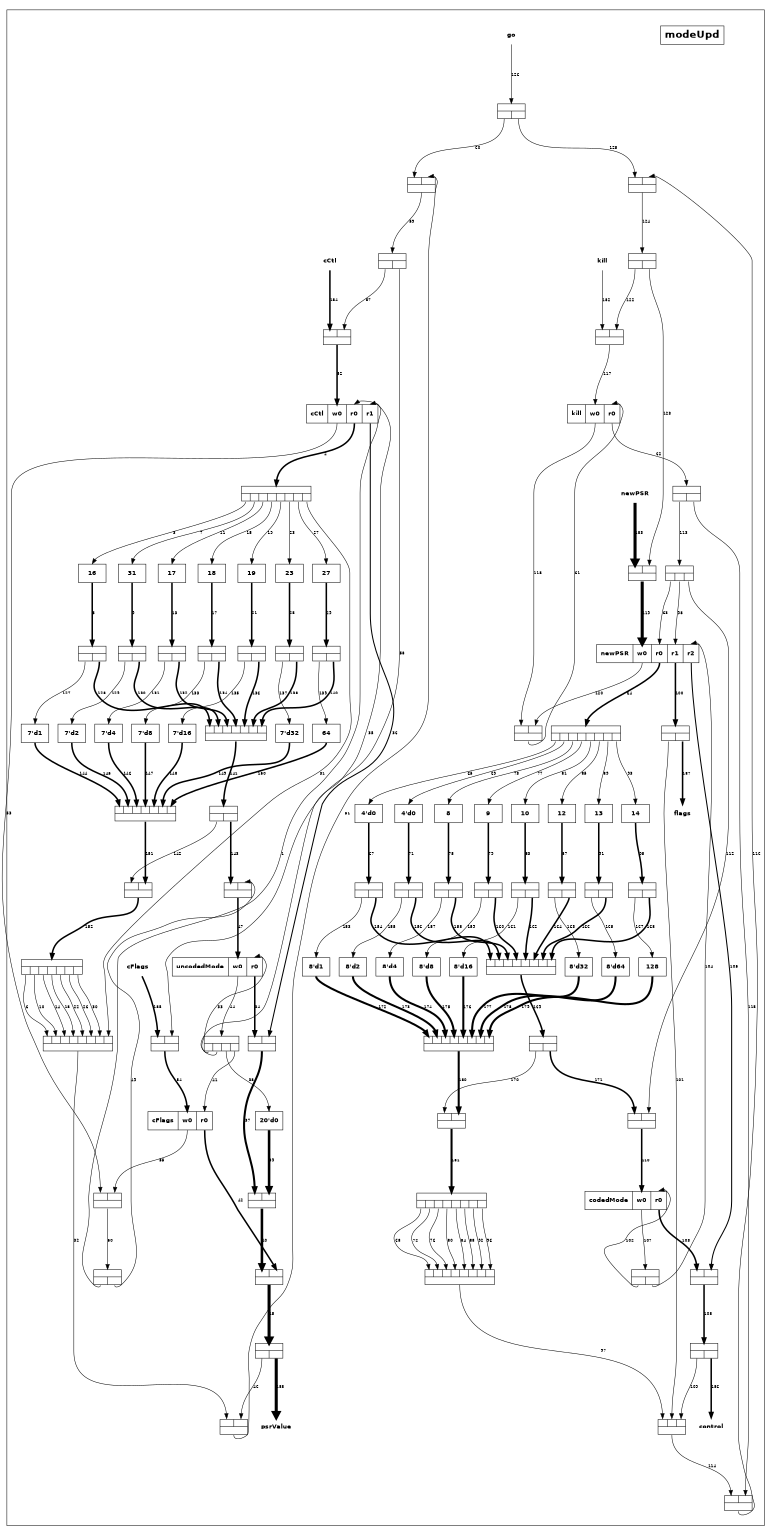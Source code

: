 digraph modeUpd {
  outputorder="edgesfirst";
  size="7.086614173228347,10.236220472440946";
  ratio="2.0"
  subgraph cluster_modeUpd {
    edge [fontsize="8", fontname="Helvetica", labelfontname="Helvetica", labelfontsize="8", arrowhead="normal"];
    node [fontsize="12", fontname="Helvetica-Bold", shape="box"];
    title [label="modeUpd", fontsize="20"];
    port0 [portref="0", label="go", style="bold", shape="none"];
    port1 [portref="1", label="kill", style="bold", shape="none"];
    port2 [portref="2", label="newPSR", style="bold", shape="none"];
    port3 [portref="3", label="cCtl", style="bold", shape="none"];
    port4 [portref="4", label="cFlags", style="bold", shape="none"];
    port5 [portref="5", label="control", style="bold", shape="none"];
    port6 [portref="6", label="flags", style="bold", shape="none"];
    port7 [portref="7", label="psrValue", style="bold", shape="none"];
    comp1 [compref="1", label="16", nojustify="true", shape="record"];
    comp3 [compref="3", label="31", nojustify="true", shape="record"];
    comp5 [compref="5", label="17", nojustify="true", shape="record"];
    comp7 [compref="7", label="18", nojustify="true", shape="record"];
    comp9 [compref="9", label="19", nojustify="true", shape="record"];
    comp11 [compref="11", label="23", nojustify="true", shape="record"];
    comp13 [compref="13", label="27", nojustify="true", shape="record"];
    comp15 [compref="15", label="{{<i>}|{<o0>|<o1>|<o2>|<o3>|<o4>|<o5>|<o6>|<o7>}}", height="0.4", fontsize="2", nojustify="true", shape="record"];
    comp16 [compref="16", label="{{<i0>|<i1>|<i2>|<i3>|<i4>|<i5>|<i6>|<i7>}|{<o>}}", height="0.4", fontsize="2", nojustify="true", shape="record"];
    comp17 [compref="17", label="{{<i0>|<i1>}|{<o>}}", height="0.4", fontsize="2", nojustify="true", shape="record"];
    comp18 [compref="18", label="20'd0", nojustify="true", shape="record"];
    comp19 [compref="19", label="{{<i0>|<i1>}|{<o>}}", height="0.4", fontsize="2", nojustify="true", shape="record"];
    comp20 [compref="20", label="{{<i0>|<i1>}|{<o>}}", height="0.4", fontsize="2", nojustify="true", shape="record"];
    comp21 [compref="21", label="{{<i>}|{<o0>|<o1>|<o2>|<o3>}}", height="0.4", fontsize="2", nojustify="true", shape="record"];
    comp23 [compref="23", label="uncodedMode|<w0>w0|<r0>r0", shape="record"];
    comp25 [compref="25", label="{{<i>}|{<o0>|<o1>}}", height="0.4", fontsize="2", nojustify="true", shape="record"];
    comp26 [compref="26", label="{{<i0>|<i1>}|{<o>}}", height="0.4", fontsize="2", nojustify="true", shape="record"];
    comp27 [compref="27", label="cCtl|<w0>w0|<r0>r0|<r1>r1", shape="record"];
    comp28 [compref="28", label="cFlags|<w0>w0|<r0>r0", shape="record"];
    comp29 [compref="29", label="{{<i0>|<i1>}|{<o>}}", height="0.4", fontsize="2", nojustify="true", shape="record"];
    comp30 [compref="30", label="{{<i>}|{<o0>|<o1>}}", height="0.4", fontsize="2", nojustify="true", shape="record"];
    comp32 [compref="32", label="{{<i0>|<i1>}|{<o>}}", height="0.4", fontsize="2", nojustify="true", shape="record"];
    comp33 [compref="33", label="4'd0", nojustify="true", shape="record"];
    comp35 [compref="35", label="4'd0", nojustify="true", shape="record"];
    comp37 [compref="37", label="8", nojustify="true", shape="record"];
    comp39 [compref="39", label="9", nojustify="true", shape="record"];
    comp41 [compref="41", label="10", nojustify="true", shape="record"];
    comp43 [compref="43", label="12", nojustify="true", shape="record"];
    comp45 [compref="45", label="13", nojustify="true", shape="record"];
    comp47 [compref="47", label="14", nojustify="true", shape="record"];
    comp49 [compref="49", label="{{<i>}|{<o0>|<o1>|<o2>|<o3>|<o4>|<o5>|<o6>|<o7>}}", height="0.4", fontsize="2", nojustify="true", shape="record"];
    comp50 [compref="50", label="{{<i0>|<i1>|<i2>|<i3>|<i4>|<i5>|<i6>|<i7>}|{<o>}}", height="0.4", fontsize="2", nojustify="true", shape="record"];
    comp52 [compref="52", label="{{<i0>|<i1>}|{<o>}}", height="0.4", fontsize="2", nojustify="true", shape="record"];
    comp53 [compref="53", label="{{<i>}|{<o0>|<o1>}}", height="0.4", fontsize="2", nojustify="true", shape="record"];
    comp55 [compref="55", label="codedMode|<w0>w0|<r0>r0", shape="record"];
    comp57 [compref="57", label="{{<i>}|{<o0>|<o1>|<o2>}}", height="0.4", fontsize="2", nojustify="true", shape="record"];
    comp58 [compref="58", label="{{<i0>|<i1>|<i2>}|{<o>}}", height="0.4", fontsize="2", nojustify="true", shape="record"];
    comp59 [compref="59", label="{{<i>}|{<o0>|<o1>}}", height="0.4", fontsize="2", nojustify="true", shape="record"];
    comp60 [compref="60", label="{{<i0>|<i1>}|{<o>}}", height="0.4", fontsize="2", nojustify="true", shape="record"];
    comp61 [compref="61", label="kill|<w0>w0|<r0>r0", shape="record"];
    comp62 [compref="62", label="newPSR|<w0>w0|<r0>r0|<r1>r1|<r2>r2", shape="record"];
    comp63 [compref="63", label="{{<i0>|<i1>}|{<o>}}", height="0.4", fontsize="2", nojustify="true", shape="record"];
    comp64 [compref="64", label="{{<i>}|{<o0>|<o1>}}", height="0.4", fontsize="2", nojustify="true", shape="record"];
    comp66 [compref="66", label="{{<i0>|<i1>}|{<o>}}", height="0.4", fontsize="2", nojustify="true", shape="record"];
    comp67 [compref="67", label="{{<i>}|{<o0>|<o1>}}", height="0.4", fontsize="2", nojustify="true", shape="record"];
    comp68 [compref="68", label="{{<i>}|{<o0>|<o1>}}", height="0.4", fontsize="2", nojustify="true", shape="record"];
    comp69 [compref="69", label="{{<i>}|{<o0>|<o1>}}", height="0.4", fontsize="2", nojustify="true", shape="record"];
    comp70 [compref="70", label="{{<i>}|{<o0>|<o1>}}", height="0.4", fontsize="2", nojustify="true", shape="record"];
    comp71 [compref="71", label="{{<i>}|{<o0>|<o1>}}", height="0.4", fontsize="2", nojustify="true", shape="record"];
    comp72 [compref="72", label="{{<i>}|{<o0>|<o1>}}", height="0.4", fontsize="2", nojustify="true", shape="record"];
    comp73 [compref="73", label="{{<i>}|{<o0>|<o1>}}", height="0.4", fontsize="2", nojustify="true", shape="record"];
    comp74 [compref="74", label="{{<i>}|{<o0>|<o1>}}", height="0.4", fontsize="2", nojustify="true", shape="record"];
    comp75 [compref="75", label="{{<i0>|<i1>|<i2>|<i3>|<i4>|<i5>|<i6>}|{<o>}}", height="0.4", fontsize="2", nojustify="true", shape="record"];
    comp76 [compref="76", label="{{<i>}|{<o0>|<o1>}}", height="0.4", fontsize="2", nojustify="true", shape="record"];
    comp77 [compref="77", label="7'd1", nojustify="true", shape="record"];
    comp78 [compref="78", label="7'd2", nojustify="true", shape="record"];
    comp79 [compref="79", label="7'd4", nojustify="true", shape="record"];
    comp80 [compref="80", label="7'd8", nojustify="true", shape="record"];
    comp81 [compref="81", label="7'd16", nojustify="true", shape="record"];
    comp82 [compref="82", label="7'd32", nojustify="true", shape="record"];
    comp83 [compref="83", label="64", nojustify="true", shape="record"];
    comp84 [compref="84", label="{{<i0>|<i1>|<i2>|<i3>|<i4>|<i5>|<i6>}|{<o>}}", height="0.4", fontsize="2", nojustify="true", shape="record"];
    comp85 [compref="85", label="{{<i0>|<i1>}|{<o>}}", height="0.4", fontsize="2", nojustify="true", shape="record"];
    comp86 [compref="86", label="{{<i>}|{<o0>|<o1>|<o2>|<o3>|<o4>|<o5>|<o6>}}", height="0.4", fontsize="2", nojustify="true", shape="record"];
    comp87 [compref="87", label="{{<i0>|<i1>}|{<o>}}", height="0.4", fontsize="2", nojustify="true", shape="record"];
    comp88 [compref="88", label="{{<i>}|{<o0>|<o1>}}", height="0.4", fontsize="2", nojustify="true", shape="record"];
    comp89 [compref="89", label="{{<i>}|{<o0>|<o1>}}", height="0.4", fontsize="2", nojustify="true", shape="record"];
    comp90 [compref="90", label="{{<i>}|{<o0>|<o1>}}", height="0.4", fontsize="2", nojustify="true", shape="record"];
    comp91 [compref="91", label="{{<i>}|{<o0>|<o1>}}", height="0.4", fontsize="2", nojustify="true", shape="record"];
    comp92 [compref="92", label="{{<i>}|{<o0>|<o1>}}", height="0.4", fontsize="2", nojustify="true", shape="record"];
    comp93 [compref="93", label="{{<i>}|{<o0>|<o1>}}", height="0.4", fontsize="2", nojustify="true", shape="record"];
    comp94 [compref="94", label="{{<i>}|{<o0>|<o1>}}", height="0.4", fontsize="2", nojustify="true", shape="record"];
    comp95 [compref="95", label="{{<i>}|{<o0>|<o1>}}", height="0.4", fontsize="2", nojustify="true", shape="record"];
    comp96 [compref="96", label="{{<i0>|<i1>|<i2>|<i3>|<i4>|<i5>|<i6>|<i7>}|{<o>}}", height="0.4", fontsize="2", nojustify="true", shape="record"];
    comp97 [compref="97", label="{{<i>}|{<o0>|<o1>}}", height="0.4", fontsize="2", nojustify="true", shape="record"];
    comp98 [compref="98", label="8'd1", nojustify="true", shape="record"];
    comp99 [compref="99", label="8'd2", nojustify="true", shape="record"];
    comp100 [compref="100", label="8'd4", nojustify="true", shape="record"];
    comp101 [compref="101", label="8'd8", nojustify="true", shape="record"];
    comp102 [compref="102", label="8'd16", nojustify="true", shape="record"];
    comp103 [compref="103", label="8'd32", nojustify="true", shape="record"];
    comp104 [compref="104", label="8'd64", nojustify="true", shape="record"];
    comp105 [compref="105", label="128", nojustify="true", shape="record"];
    comp106 [compref="106", label="{{<i0>|<i1>|<i2>|<i3>|<i4>|<i5>|<i6>|<i7>}|{<o>}}", height="0.4", fontsize="2", nojustify="true", shape="record"];
    comp107 [compref="107", label="{{<i0>|<i1>}|{<o>}}", height="0.4", fontsize="2", nojustify="true", shape="record"];
    comp108 [compref="108", label="{{<i>}|{<o0>|<o1>|<o2>|<o3>|<o4>|<o5>|<o6>|<o7>}}", height="0.4", fontsize="2", nojustify="true", shape="record"];
    comp109 [compref="109", label="{{<i0>|<i1>}|{<o>}}", height="0.4", fontsize="2", nojustify="true", shape="record"];
    comp110 [compref="110", label="{{<i0>|<i1>}|{<o>}}", height="0.4", fontsize="2", nojustify="true", shape="record"];
    comp111 [compref="111", label="{{<i0>|<i1>}|{<o>}}", height="0.4", fontsize="2", nojustify="true", shape="record"];
    comp112 [compref="112", label="{{<i0>|<i1>}|{<o>}}", height="0.4", fontsize="2", nojustify="true", shape="record"];
    comp113 [compref="113", label="{{<i0>|<i1>}|{<o>}}", height="0.4", fontsize="2", nojustify="true", shape="record"];
    comp114 [compref="114", label="{{<i>}|{<o0>|<o1>}}", height="0.4", fontsize="2", nojustify="true", shape="record"];
    comp115 [compref="115", label="{{<i>}|{<o0>|<o1>}}", height="0.4", fontsize="2", nojustify="true", shape="record"];
    comp116 [compref="116", label="{{<i>}|{<o0>|<o1>}}", height="0.4", fontsize="2", nojustify="true", shape="record"]
    comp25:o0:s -> comp27:r0:n [linkref="1", label="1", penwidth="1", weight="1"];
    comp27:r0:s -> comp15:i:n [linkref="2", label="2", penwidth="3", weight="3"];
    comp15:o0:s -> comp1:n [linkref="3", label="3", penwidth="1", weight="1"];
    comp1:s -> comp68:i:n [linkref="5", label="5", penwidth="3", weight="3"];
    comp86:o0:s -> comp16:i0:n [linkref="6", label="6", penwidth="1", weight="1"];
    comp15:o1:s -> comp3:n [linkref="7", label="7", penwidth="1", weight="1"];
    comp3:s -> comp69:i:n [linkref="9", label="9", penwidth="3", weight="3"];
    comp86:o1:s -> comp16:i1:n [linkref="10", label="10", penwidth="1", weight="1"];
    comp15:o2:s -> comp5:n [linkref="11", label="11", penwidth="1", weight="1"];
    comp5:s -> comp70:i:n [linkref="13", label="13", penwidth="3", weight="3"];
    comp86:o2:s -> comp16:i2:n [linkref="14", label="14", penwidth="1", weight="1"];
    comp15:o3:s -> comp7:n [linkref="15", label="15", penwidth="1", weight="1"];
    comp7:s -> comp71:i:n [linkref="17", label="17", penwidth="3", weight="3"];
    comp86:o3:s -> comp16:i3:n [linkref="18", label="18", penwidth="1", weight="1"];
    comp15:o4:s -> comp9:n [linkref="19", label="19", penwidth="1", weight="1"];
    comp9:s -> comp72:i:n [linkref="21", label="21", penwidth="3", weight="3"];
    comp86:o4:s -> comp16:i4:n [linkref="22", label="22", penwidth="1", weight="1"];
    comp15:o5:s -> comp11:n [linkref="23", label="23", penwidth="1", weight="1"];
    comp11:s -> comp73:i:n [linkref="25", label="25", penwidth="3", weight="3"];
    comp86:o5:s -> comp16:i5:n [linkref="26", label="26", penwidth="1", weight="1"];
    comp15:o6:s -> comp13:n [linkref="27", label="27", penwidth="1", weight="1"];
    comp13:s -> comp74:i:n [linkref="29", label="29", penwidth="3", weight="3"];
    comp86:o6:s -> comp16:i6:n [linkref="30", label="30", penwidth="1", weight="1"];
    comp15:o7:s -> comp16:i7:n [linkref="31", label="31", penwidth="1", weight="1"];
    comp16:o:s -> comp26:i0:n [linkref="32", label="32", penwidth="1", weight="1"];
    comp21:o0:s -> comp23:r0:n [linkref="33", label="33", penwidth="1", weight="1"];
    comp23:r0:s -> comp17:i0:n [linkref="34", label="34", penwidth="3", weight="3"];
    comp21:o1:s -> comp27:r1:n [linkref="35", label="35", penwidth="1", weight="1"];
    comp27:r1:s -> comp17:i1:n [linkref="36", label="36", penwidth="2", weight="2"];
    comp17:o:s -> comp19:i0:n [linkref="37", label="37", penwidth="4", weight="4"];
    comp21:o2:s -> comp18:n [linkref="38", label="38", penwidth="1", weight="1"];
    comp18:s -> comp19:i1:n [linkref="39", label="39", penwidth="5", weight="5"];
    comp19:o:s -> comp20:i0:n [linkref="40", label="40", penwidth="5", weight="5"];
    comp21:o3:s -> comp28:r0:n [linkref="41", label="41", penwidth="1", weight="1"];
    comp28:r0:s -> comp20:i1:n [linkref="42", label="42", penwidth="3", weight="3"];
    comp23:w0:s -> comp21:i:n [linkref="44", label="44", penwidth="1", weight="1"];
    comp20:o:s -> comp116:i:n [linkref="45", label="45", penwidth="6", weight="6"];
    comp116:o0:s -> comp26:i1:n [linkref="46", label="46", penwidth="1", weight="1"];
    comp87:o:s -> comp23:w0:n [linkref="47", label="47", penwidth="3", weight="3"];
    comp25:o1:s -> comp87:i1:n [linkref="49", label="49", penwidth="1", weight="1"];
    comp29:o:s -> comp25:i:n [linkref="50", label="50", penwidth="1", weight="1"];
    comp26:o:s -> comp32:i1:n [linkref="51", label="51", penwidth="1", weight="1"];
    comp112:o:s -> comp27:w0:n [linkref="52", label="52", penwidth="3", weight="3"];
    comp27:w0:s -> comp29:i0:n [linkref="53", label="53", penwidth="1", weight="1"];
    comp113:o:s -> comp28:w0:n [linkref="54", label="54", penwidth="3", weight="3"];
    comp28:w0:s -> comp29:i1:n [linkref="55", label="55", penwidth="1", weight="1"];
    comp30:o0:s -> comp112:i1:n [linkref="57", label="57", penwidth="1", weight="1"];
    comp30:o1:s -> comp113:i1:n [linkref="58", label="58", penwidth="1", weight="1"];
    comp32:o:s -> comp30:i:n [linkref="59", label="59", penwidth="1", weight="1"];
    comp67:o0:s -> comp32:i0:n [linkref="60", label="60", penwidth="1", weight="1"];
    comp63:o:s -> comp61:r0:n [linkref="61", label="61", penwidth="1", weight="1"];
    comp61:r0:s -> comp59:i:n [linkref="62", label="62", penwidth="1", weight="1"];
    comp57:o0:s -> comp62:r0:n [linkref="63", label="63", penwidth="1", weight="1"];
    comp62:r0:s -> comp49:i:n [linkref="64", label="64", penwidth="3", weight="3"];
    comp49:o0:s -> comp33:n [linkref="65", label="65", penwidth="1", weight="1"];
    comp33:s -> comp88:i:n [linkref="67", label="67", penwidth="3", weight="3"];
    comp108:o0:s -> comp50:i0:n [linkref="68", label="68", penwidth="1", weight="1"];
    comp49:o1:s -> comp35:n [linkref="69", label="69", penwidth="1", weight="1"];
    comp35:s -> comp89:i:n [linkref="71", label="71", penwidth="3", weight="3"];
    comp108:o1:s -> comp50:i1:n [linkref="72", label="72", penwidth="1", weight="1"];
    comp49:o2:s -> comp37:n [linkref="73", label="73", penwidth="1", weight="1"];
    comp37:s -> comp90:i:n [linkref="75", label="75", penwidth="3", weight="3"];
    comp108:o2:s -> comp50:i2:n [linkref="76", label="76", penwidth="1", weight="1"];
    comp49:o3:s -> comp39:n [linkref="77", label="77", penwidth="1", weight="1"];
    comp39:s -> comp91:i:n [linkref="79", label="79", penwidth="3", weight="3"];
    comp108:o3:s -> comp50:i3:n [linkref="80", label="80", penwidth="1", weight="1"];
    comp49:o4:s -> comp41:n [linkref="81", label="81", penwidth="1", weight="1"];
    comp41:s -> comp92:i:n [linkref="83", label="83", penwidth="3", weight="3"];
    comp108:o4:s -> comp50:i4:n [linkref="84", label="84", penwidth="1", weight="1"];
    comp49:o5:s -> comp43:n [linkref="85", label="85", penwidth="1", weight="1"];
    comp43:s -> comp93:i:n [linkref="87", label="87", penwidth="3", weight="3"];
    comp108:o5:s -> comp50:i5:n [linkref="88", label="88", penwidth="1", weight="1"];
    comp49:o6:s -> comp45:n [linkref="89", label="89", penwidth="1", weight="1"];
    comp45:s -> comp94:i:n [linkref="91", label="91", penwidth="3", weight="3"];
    comp108:o6:s -> comp50:i6:n [linkref="92", label="92", penwidth="1", weight="1"];
    comp49:o7:s -> comp47:n [linkref="93", label="93", penwidth="1", weight="1"];
    comp47:s -> comp95:i:n [linkref="95", label="95", penwidth="3", weight="3"];
    comp108:o7:s -> comp50:i7:n [linkref="96", label="96", penwidth="1", weight="1"];
    comp50:o:s -> comp58:i0:n [linkref="97", label="97", penwidth="1", weight="1"];
    comp57:o1:s -> comp62:r1:n [linkref="98", label="98", penwidth="1", weight="1"];
    comp62:r1:s -> comp115:i:n [linkref="100", label="100", penwidth="3", weight="3"];
    comp115:o0:s -> comp58:i1:n [linkref="101", label="101", penwidth="1", weight="1"];
    comp53:o0:s -> comp55:r0:n [linkref="102", label="102", penwidth="1", weight="1"];
    comp55:r0:s -> comp52:i0:n [linkref="103", label="103", penwidth="3", weight="3"];
    comp53:o1:s -> comp62:r2:n [linkref="104", label="104", penwidth="1", weight="1"];
    comp62:r2:s -> comp52:i1:n [linkref="105", label="105", penwidth="2", weight="2"];
    comp55:w0:s -> comp53:i:n [linkref="107", label="107", penwidth="1", weight="1"];
    comp52:o:s -> comp114:i:n [linkref="108", label="108", penwidth="3", weight="3"];
    comp114:o0:s -> comp58:i2:n [linkref="109", label="109", penwidth="1", weight="1"];
    comp109:o:s -> comp55:w0:n [linkref="110", label="110", penwidth="3", weight="3"];
    comp57:o2:s -> comp109:i1:n [linkref="112", label="112", penwidth="1", weight="1"];
    comp59:o0:s -> comp57:i:n [linkref="113", label="113", penwidth="1", weight="1"];
    comp58:o:s -> comp60:i0:n [linkref="114", label="114", penwidth="1", weight="1"];
    comp59:o1:s -> comp60:i1:n [linkref="115", label="115", penwidth="1", weight="1"];
    comp60:o:s -> comp66:i1:n [linkref="116", label="116", penwidth="1", weight="1"];
    comp110:o:s -> comp61:w0:n [linkref="117", label="117", penwidth="1", weight="1"];
    comp61:w0:s -> comp63:i0:n [linkref="118", label="118", penwidth="1", weight="1"];
    comp111:o:s -> comp62:w0:n [linkref="119", label="119", penwidth="6", weight="6"];
    comp62:w0:s -> comp63:i1:n [linkref="120", label="120", penwidth="1", weight="1"];
    comp64:o0:s -> comp110:i1:n [linkref="122", label="122", penwidth="1", weight="1"];
    comp64:o1:s -> comp111:i1:n [linkref="123", label="123", penwidth="1", weight="1"];
    comp66:o:s -> comp64:i:n [linkref="124", label="124", penwidth="1", weight="1"];
    comp67:o1:s -> comp66:i0:n [linkref="125", label="125", penwidth="1", weight="1"];
    port0 -> comp67:i:n [linkref="126", label="126", penwidth="1", weight="1"];
    comp68:o0:s -> comp77:n [linkref="127", label="127", penwidth="1", weight="1"];
    comp68:o1:s -> comp75:i0:n [linkref="128", label="128", penwidth="3", weight="3"];
    comp69:o0:s -> comp78:n [linkref="129", label="129", penwidth="1", weight="1"];
    comp69:o1:s -> comp75:i1:n [linkref="130", label="130", penwidth="3", weight="3"];
    comp70:o0:s -> comp79:n [linkref="131", label="131", penwidth="1", weight="1"];
    comp70:o1:s -> comp75:i2:n [linkref="132", label="132", penwidth="3", weight="3"];
    comp71:o0:s -> comp80:n [linkref="133", label="133", penwidth="1", weight="1"];
    comp71:o1:s -> comp75:i3:n [linkref="134", label="134", penwidth="3", weight="3"];
    comp72:o0:s -> comp81:n [linkref="135", label="135", penwidth="1", weight="1"];
    comp72:o1:s -> comp75:i4:n [linkref="136", label="136", penwidth="3", weight="3"];
    comp73:o0:s -> comp82:n [linkref="137", label="137", penwidth="1", weight="1"];
    comp73:o1:s -> comp75:i5:n [linkref="138", label="138", penwidth="3", weight="3"];
    comp74:o0:s -> comp83:n [linkref="139", label="139", penwidth="1", weight="1"];
    comp74:o1:s -> comp75:i6:n [linkref="140", label="140", penwidth="3", weight="3"];
    comp75:o:s -> comp76:i:n [linkref="141", label="141", penwidth="3", weight="3"];
    comp76:o0:s -> comp85:i0:n [linkref="142", label="142", penwidth="1", weight="1"];
    comp76:o1:s -> comp87:i0:n [linkref="143", label="143", penwidth="3", weight="3"];
    comp77:s -> comp84:i0:n [linkref="144", label="144", penwidth="3", weight="3"];
    comp78:s -> comp84:i1:n [linkref="145", label="145", penwidth="3", weight="3"];
    comp79:s -> comp84:i2:n [linkref="146", label="146", penwidth="3", weight="3"];
    comp80:s -> comp84:i3:n [linkref="147", label="147", penwidth="3", weight="3"];
    comp81:s -> comp84:i4:n [linkref="148", label="148", penwidth="3", weight="3"];
    comp82:s -> comp84:i5:n [linkref="149", label="149", penwidth="3", weight="3"];
    comp83:s -> comp84:i6:n [linkref="150", label="150", penwidth="3", weight="3"];
    comp84:o:s -> comp85:i1:n [linkref="151", label="151", penwidth="3", weight="3"];
    comp85:o:s -> comp86:i:n [linkref="152", label="152", penwidth="3", weight="3"];
    comp88:o0:s -> comp98:n [linkref="153", label="153", penwidth="1", weight="1"];
    comp88:o1:s -> comp96:i0:n [linkref="154", label="154", penwidth="3", weight="3"];
    comp89:o0:s -> comp99:n [linkref="155", label="155", penwidth="1", weight="1"];
    comp89:o1:s -> comp96:i1:n [linkref="156", label="156", penwidth="3", weight="3"];
    comp90:o0:s -> comp100:n [linkref="157", label="157", penwidth="1", weight="1"];
    comp90:o1:s -> comp96:i2:n [linkref="158", label="158", penwidth="3", weight="3"];
    comp91:o0:s -> comp101:n [linkref="159", label="159", penwidth="1", weight="1"];
    comp91:o1:s -> comp96:i3:n [linkref="160", label="160", penwidth="3", weight="3"];
    comp92:o0:s -> comp102:n [linkref="161", label="161", penwidth="1", weight="1"];
    comp92:o1:s -> comp96:i4:n [linkref="162", label="162", penwidth="3", weight="3"];
    comp93:o0:s -> comp103:n [linkref="163", label="163", penwidth="1", weight="1"];
    comp93:o1:s -> comp96:i5:n [linkref="164", label="164", penwidth="3", weight="3"];
    comp94:o0:s -> comp104:n [linkref="165", label="165", penwidth="1", weight="1"];
    comp94:o1:s -> comp96:i6:n [linkref="166", label="166", penwidth="3", weight="3"];
    comp95:o0:s -> comp105:n [linkref="167", label="167", penwidth="1", weight="1"];
    comp95:o1:s -> comp96:i7:n [linkref="168", label="168", penwidth="3", weight="3"];
    comp96:o:s -> comp97:i:n [linkref="169", label="169", penwidth="3", weight="3"];
    comp97:o0:s -> comp107:i0:n [linkref="170", label="170", penwidth="1", weight="1"];
    comp97:o1:s -> comp109:i0:n [linkref="171", label="171", penwidth="3", weight="3"];
    comp98:s -> comp106:i0:n [linkref="172", label="172", penwidth="4", weight="4"];
    comp99:s -> comp106:i1:n [linkref="173", label="173", penwidth="4", weight="4"];
    comp100:s -> comp106:i2:n [linkref="174", label="174", penwidth="4", weight="4"];
    comp101:s -> comp106:i3:n [linkref="175", label="175", penwidth="4", weight="4"];
    comp102:s -> comp106:i4:n [linkref="176", label="176", penwidth="4", weight="4"];
    comp103:s -> comp106:i5:n [linkref="177", label="177", penwidth="4", weight="4"];
    comp104:s -> comp106:i6:n [linkref="178", label="178", penwidth="4", weight="4"];
    comp105:s -> comp106:i7:n [linkref="179", label="179", penwidth="4", weight="4"];
    comp106:o:s -> comp107:i1:n [linkref="180", label="180", penwidth="4", weight="4"];
    comp107:o:s -> comp108:i:n [linkref="181", label="181", penwidth="4", weight="4"];
    port1 -> comp110:i0:n [linkref="182", label="182", penwidth="1", weight="1"];
    port2 -> comp111:i0:n [linkref="183", label="183", penwidth="6", weight="6"];
    port3 -> comp112:i0:n [linkref="184", label="184", penwidth="3", weight="3"];
    port4 -> comp113:i0:n [linkref="185", label="185", penwidth="3", weight="3"];
    comp114:o1:s -> port5 [linkref="186", label="186", penwidth="3", weight="3"];
    comp115:o1:s -> port6 [linkref="187", label="187", penwidth="3", weight="3"];
    comp116:o1:s -> port7 [linkref="188", label="188", penwidth="6", weight="6"]
  }
}
